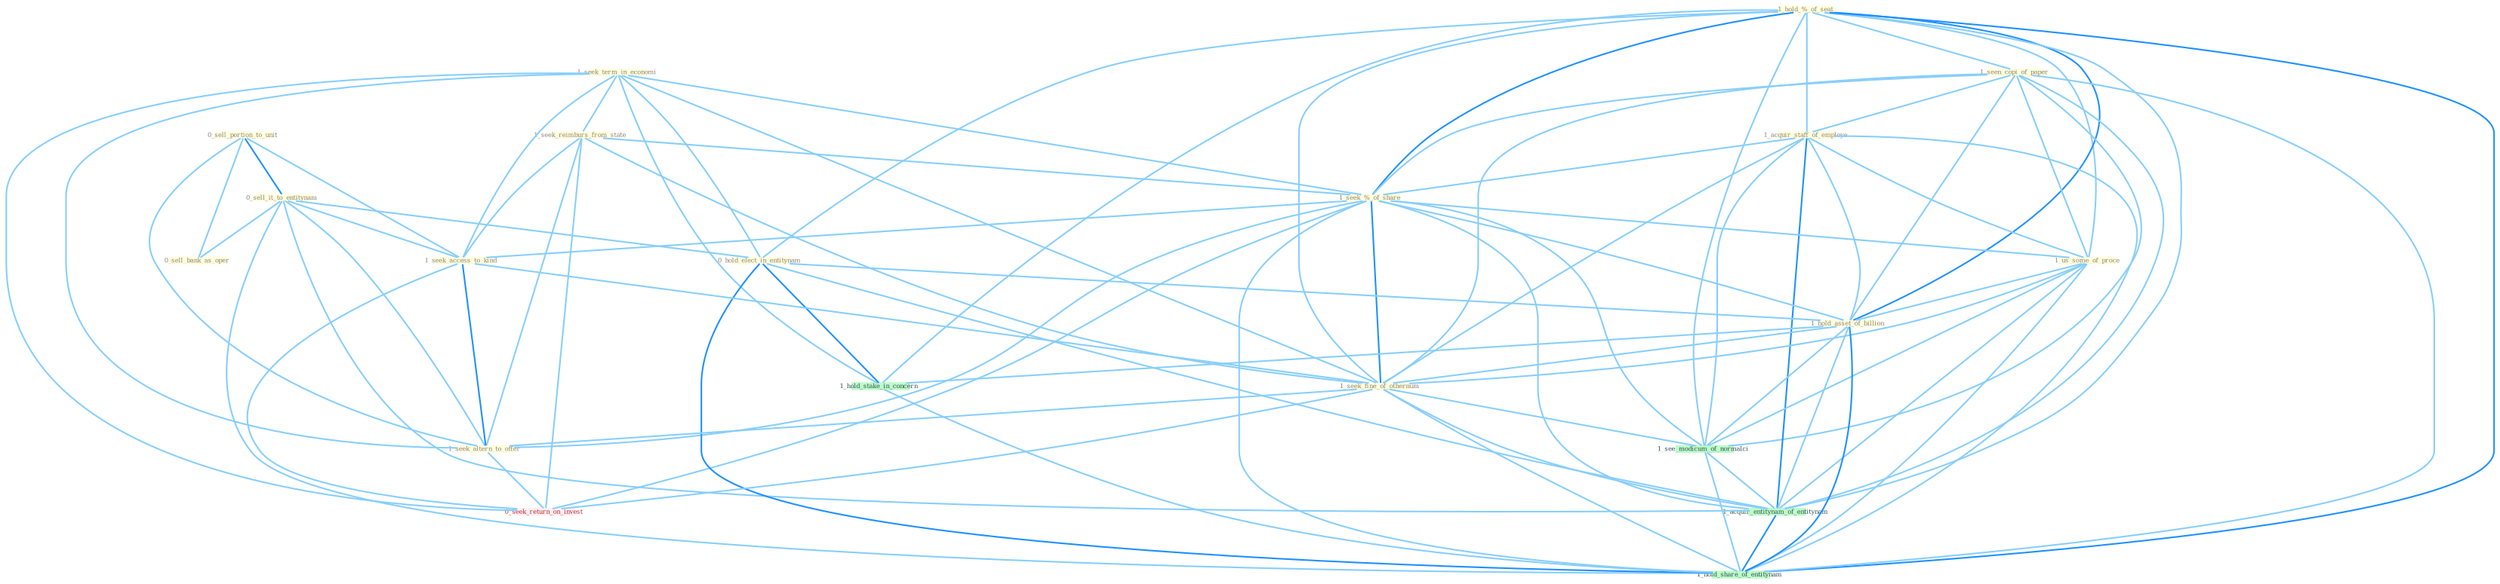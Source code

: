 Graph G{ 
    node
    [shape=polygon,style=filled,width=.5,height=.06,color="#BDFCC9",fixedsize=true,fontsize=4,
    fontcolor="#2f4f4f"];
    {node
    [color="#ffffe0", fontcolor="#8b7d6b"] "0_sell_portion_to_unit " "1_hold_%_of_seat " "1_seen_copi_of_paper " "0_sell_it_to_entitynam " "1_seek_term_in_economi " "1_acquir_staff_of_employe " "0_sell_bank_as_oper " "1_seek_reimburs_from_state " "1_seek_%_of_share " "1_us_some_of_proce " "0_hold_elect_in_entitynam " "1_seek_access_to_kind " "1_hold_asset_of_billion " "1_seek_fine_of_othernum " "1_seek_altern_to_offer "}
{node [color="#fff0f5", fontcolor="#b22222"] "0_seek_return_on_invest "}
edge [color="#B0E2FF"];

	"0_sell_portion_to_unit " -- "0_sell_it_to_entitynam " [w="2", color="#1e90ff" , len=0.8];
	"0_sell_portion_to_unit " -- "0_sell_bank_as_oper " [w="1", color="#87cefa" ];
	"0_sell_portion_to_unit " -- "1_seek_access_to_kind " [w="1", color="#87cefa" ];
	"0_sell_portion_to_unit " -- "1_seek_altern_to_offer " [w="1", color="#87cefa" ];
	"1_hold_%_of_seat " -- "1_seen_copi_of_paper " [w="1", color="#87cefa" ];
	"1_hold_%_of_seat " -- "1_acquir_staff_of_employe " [w="1", color="#87cefa" ];
	"1_hold_%_of_seat " -- "1_seek_%_of_share " [w="2", color="#1e90ff" , len=0.8];
	"1_hold_%_of_seat " -- "1_us_some_of_proce " [w="1", color="#87cefa" ];
	"1_hold_%_of_seat " -- "0_hold_elect_in_entitynam " [w="1", color="#87cefa" ];
	"1_hold_%_of_seat " -- "1_hold_asset_of_billion " [w="2", color="#1e90ff" , len=0.8];
	"1_hold_%_of_seat " -- "1_seek_fine_of_othernum " [w="1", color="#87cefa" ];
	"1_hold_%_of_seat " -- "1_hold_stake_in_concern " [w="1", color="#87cefa" ];
	"1_hold_%_of_seat " -- "1_see_modicum_of_normalci " [w="1", color="#87cefa" ];
	"1_hold_%_of_seat " -- "1_acquir_entitynam_of_entitynam " [w="1", color="#87cefa" ];
	"1_hold_%_of_seat " -- "1_hold_share_of_entitynam " [w="2", color="#1e90ff" , len=0.8];
	"1_seen_copi_of_paper " -- "1_acquir_staff_of_employe " [w="1", color="#87cefa" ];
	"1_seen_copi_of_paper " -- "1_seek_%_of_share " [w="1", color="#87cefa" ];
	"1_seen_copi_of_paper " -- "1_us_some_of_proce " [w="1", color="#87cefa" ];
	"1_seen_copi_of_paper " -- "1_hold_asset_of_billion " [w="1", color="#87cefa" ];
	"1_seen_copi_of_paper " -- "1_seek_fine_of_othernum " [w="1", color="#87cefa" ];
	"1_seen_copi_of_paper " -- "1_see_modicum_of_normalci " [w="1", color="#87cefa" ];
	"1_seen_copi_of_paper " -- "1_acquir_entitynam_of_entitynam " [w="1", color="#87cefa" ];
	"1_seen_copi_of_paper " -- "1_hold_share_of_entitynam " [w="1", color="#87cefa" ];
	"0_sell_it_to_entitynam " -- "0_sell_bank_as_oper " [w="1", color="#87cefa" ];
	"0_sell_it_to_entitynam " -- "0_hold_elect_in_entitynam " [w="1", color="#87cefa" ];
	"0_sell_it_to_entitynam " -- "1_seek_access_to_kind " [w="1", color="#87cefa" ];
	"0_sell_it_to_entitynam " -- "1_seek_altern_to_offer " [w="1", color="#87cefa" ];
	"0_sell_it_to_entitynam " -- "1_acquir_entitynam_of_entitynam " [w="1", color="#87cefa" ];
	"0_sell_it_to_entitynam " -- "1_hold_share_of_entitynam " [w="1", color="#87cefa" ];
	"1_seek_term_in_economi " -- "1_seek_reimburs_from_state " [w="1", color="#87cefa" ];
	"1_seek_term_in_economi " -- "1_seek_%_of_share " [w="1", color="#87cefa" ];
	"1_seek_term_in_economi " -- "0_hold_elect_in_entitynam " [w="1", color="#87cefa" ];
	"1_seek_term_in_economi " -- "1_seek_access_to_kind " [w="1", color="#87cefa" ];
	"1_seek_term_in_economi " -- "1_seek_fine_of_othernum " [w="1", color="#87cefa" ];
	"1_seek_term_in_economi " -- "1_seek_altern_to_offer " [w="1", color="#87cefa" ];
	"1_seek_term_in_economi " -- "1_hold_stake_in_concern " [w="1", color="#87cefa" ];
	"1_seek_term_in_economi " -- "0_seek_return_on_invest " [w="1", color="#87cefa" ];
	"1_acquir_staff_of_employe " -- "1_seek_%_of_share " [w="1", color="#87cefa" ];
	"1_acquir_staff_of_employe " -- "1_us_some_of_proce " [w="1", color="#87cefa" ];
	"1_acquir_staff_of_employe " -- "1_hold_asset_of_billion " [w="1", color="#87cefa" ];
	"1_acquir_staff_of_employe " -- "1_seek_fine_of_othernum " [w="1", color="#87cefa" ];
	"1_acquir_staff_of_employe " -- "1_see_modicum_of_normalci " [w="1", color="#87cefa" ];
	"1_acquir_staff_of_employe " -- "1_acquir_entitynam_of_entitynam " [w="2", color="#1e90ff" , len=0.8];
	"1_acquir_staff_of_employe " -- "1_hold_share_of_entitynam " [w="1", color="#87cefa" ];
	"1_seek_reimburs_from_state " -- "1_seek_%_of_share " [w="1", color="#87cefa" ];
	"1_seek_reimburs_from_state " -- "1_seek_access_to_kind " [w="1", color="#87cefa" ];
	"1_seek_reimburs_from_state " -- "1_seek_fine_of_othernum " [w="1", color="#87cefa" ];
	"1_seek_reimburs_from_state " -- "1_seek_altern_to_offer " [w="1", color="#87cefa" ];
	"1_seek_reimburs_from_state " -- "0_seek_return_on_invest " [w="1", color="#87cefa" ];
	"1_seek_%_of_share " -- "1_us_some_of_proce " [w="1", color="#87cefa" ];
	"1_seek_%_of_share " -- "1_seek_access_to_kind " [w="1", color="#87cefa" ];
	"1_seek_%_of_share " -- "1_hold_asset_of_billion " [w="1", color="#87cefa" ];
	"1_seek_%_of_share " -- "1_seek_fine_of_othernum " [w="2", color="#1e90ff" , len=0.8];
	"1_seek_%_of_share " -- "1_seek_altern_to_offer " [w="1", color="#87cefa" ];
	"1_seek_%_of_share " -- "0_seek_return_on_invest " [w="1", color="#87cefa" ];
	"1_seek_%_of_share " -- "1_see_modicum_of_normalci " [w="1", color="#87cefa" ];
	"1_seek_%_of_share " -- "1_acquir_entitynam_of_entitynam " [w="1", color="#87cefa" ];
	"1_seek_%_of_share " -- "1_hold_share_of_entitynam " [w="1", color="#87cefa" ];
	"1_us_some_of_proce " -- "1_hold_asset_of_billion " [w="1", color="#87cefa" ];
	"1_us_some_of_proce " -- "1_seek_fine_of_othernum " [w="1", color="#87cefa" ];
	"1_us_some_of_proce " -- "1_see_modicum_of_normalci " [w="1", color="#87cefa" ];
	"1_us_some_of_proce " -- "1_acquir_entitynam_of_entitynam " [w="1", color="#87cefa" ];
	"1_us_some_of_proce " -- "1_hold_share_of_entitynam " [w="1", color="#87cefa" ];
	"0_hold_elect_in_entitynam " -- "1_hold_asset_of_billion " [w="1", color="#87cefa" ];
	"0_hold_elect_in_entitynam " -- "1_hold_stake_in_concern " [w="2", color="#1e90ff" , len=0.8];
	"0_hold_elect_in_entitynam " -- "1_acquir_entitynam_of_entitynam " [w="1", color="#87cefa" ];
	"0_hold_elect_in_entitynam " -- "1_hold_share_of_entitynam " [w="2", color="#1e90ff" , len=0.8];
	"1_seek_access_to_kind " -- "1_seek_fine_of_othernum " [w="1", color="#87cefa" ];
	"1_seek_access_to_kind " -- "1_seek_altern_to_offer " [w="2", color="#1e90ff" , len=0.8];
	"1_seek_access_to_kind " -- "0_seek_return_on_invest " [w="1", color="#87cefa" ];
	"1_hold_asset_of_billion " -- "1_seek_fine_of_othernum " [w="1", color="#87cefa" ];
	"1_hold_asset_of_billion " -- "1_hold_stake_in_concern " [w="1", color="#87cefa" ];
	"1_hold_asset_of_billion " -- "1_see_modicum_of_normalci " [w="1", color="#87cefa" ];
	"1_hold_asset_of_billion " -- "1_acquir_entitynam_of_entitynam " [w="1", color="#87cefa" ];
	"1_hold_asset_of_billion " -- "1_hold_share_of_entitynam " [w="2", color="#1e90ff" , len=0.8];
	"1_seek_fine_of_othernum " -- "1_seek_altern_to_offer " [w="1", color="#87cefa" ];
	"1_seek_fine_of_othernum " -- "0_seek_return_on_invest " [w="1", color="#87cefa" ];
	"1_seek_fine_of_othernum " -- "1_see_modicum_of_normalci " [w="1", color="#87cefa" ];
	"1_seek_fine_of_othernum " -- "1_acquir_entitynam_of_entitynam " [w="1", color="#87cefa" ];
	"1_seek_fine_of_othernum " -- "1_hold_share_of_entitynam " [w="1", color="#87cefa" ];
	"1_seek_altern_to_offer " -- "0_seek_return_on_invest " [w="1", color="#87cefa" ];
	"1_hold_stake_in_concern " -- "1_hold_share_of_entitynam " [w="1", color="#87cefa" ];
	"1_see_modicum_of_normalci " -- "1_acquir_entitynam_of_entitynam " [w="1", color="#87cefa" ];
	"1_see_modicum_of_normalci " -- "1_hold_share_of_entitynam " [w="1", color="#87cefa" ];
	"1_acquir_entitynam_of_entitynam " -- "1_hold_share_of_entitynam " [w="2", color="#1e90ff" , len=0.8];
}